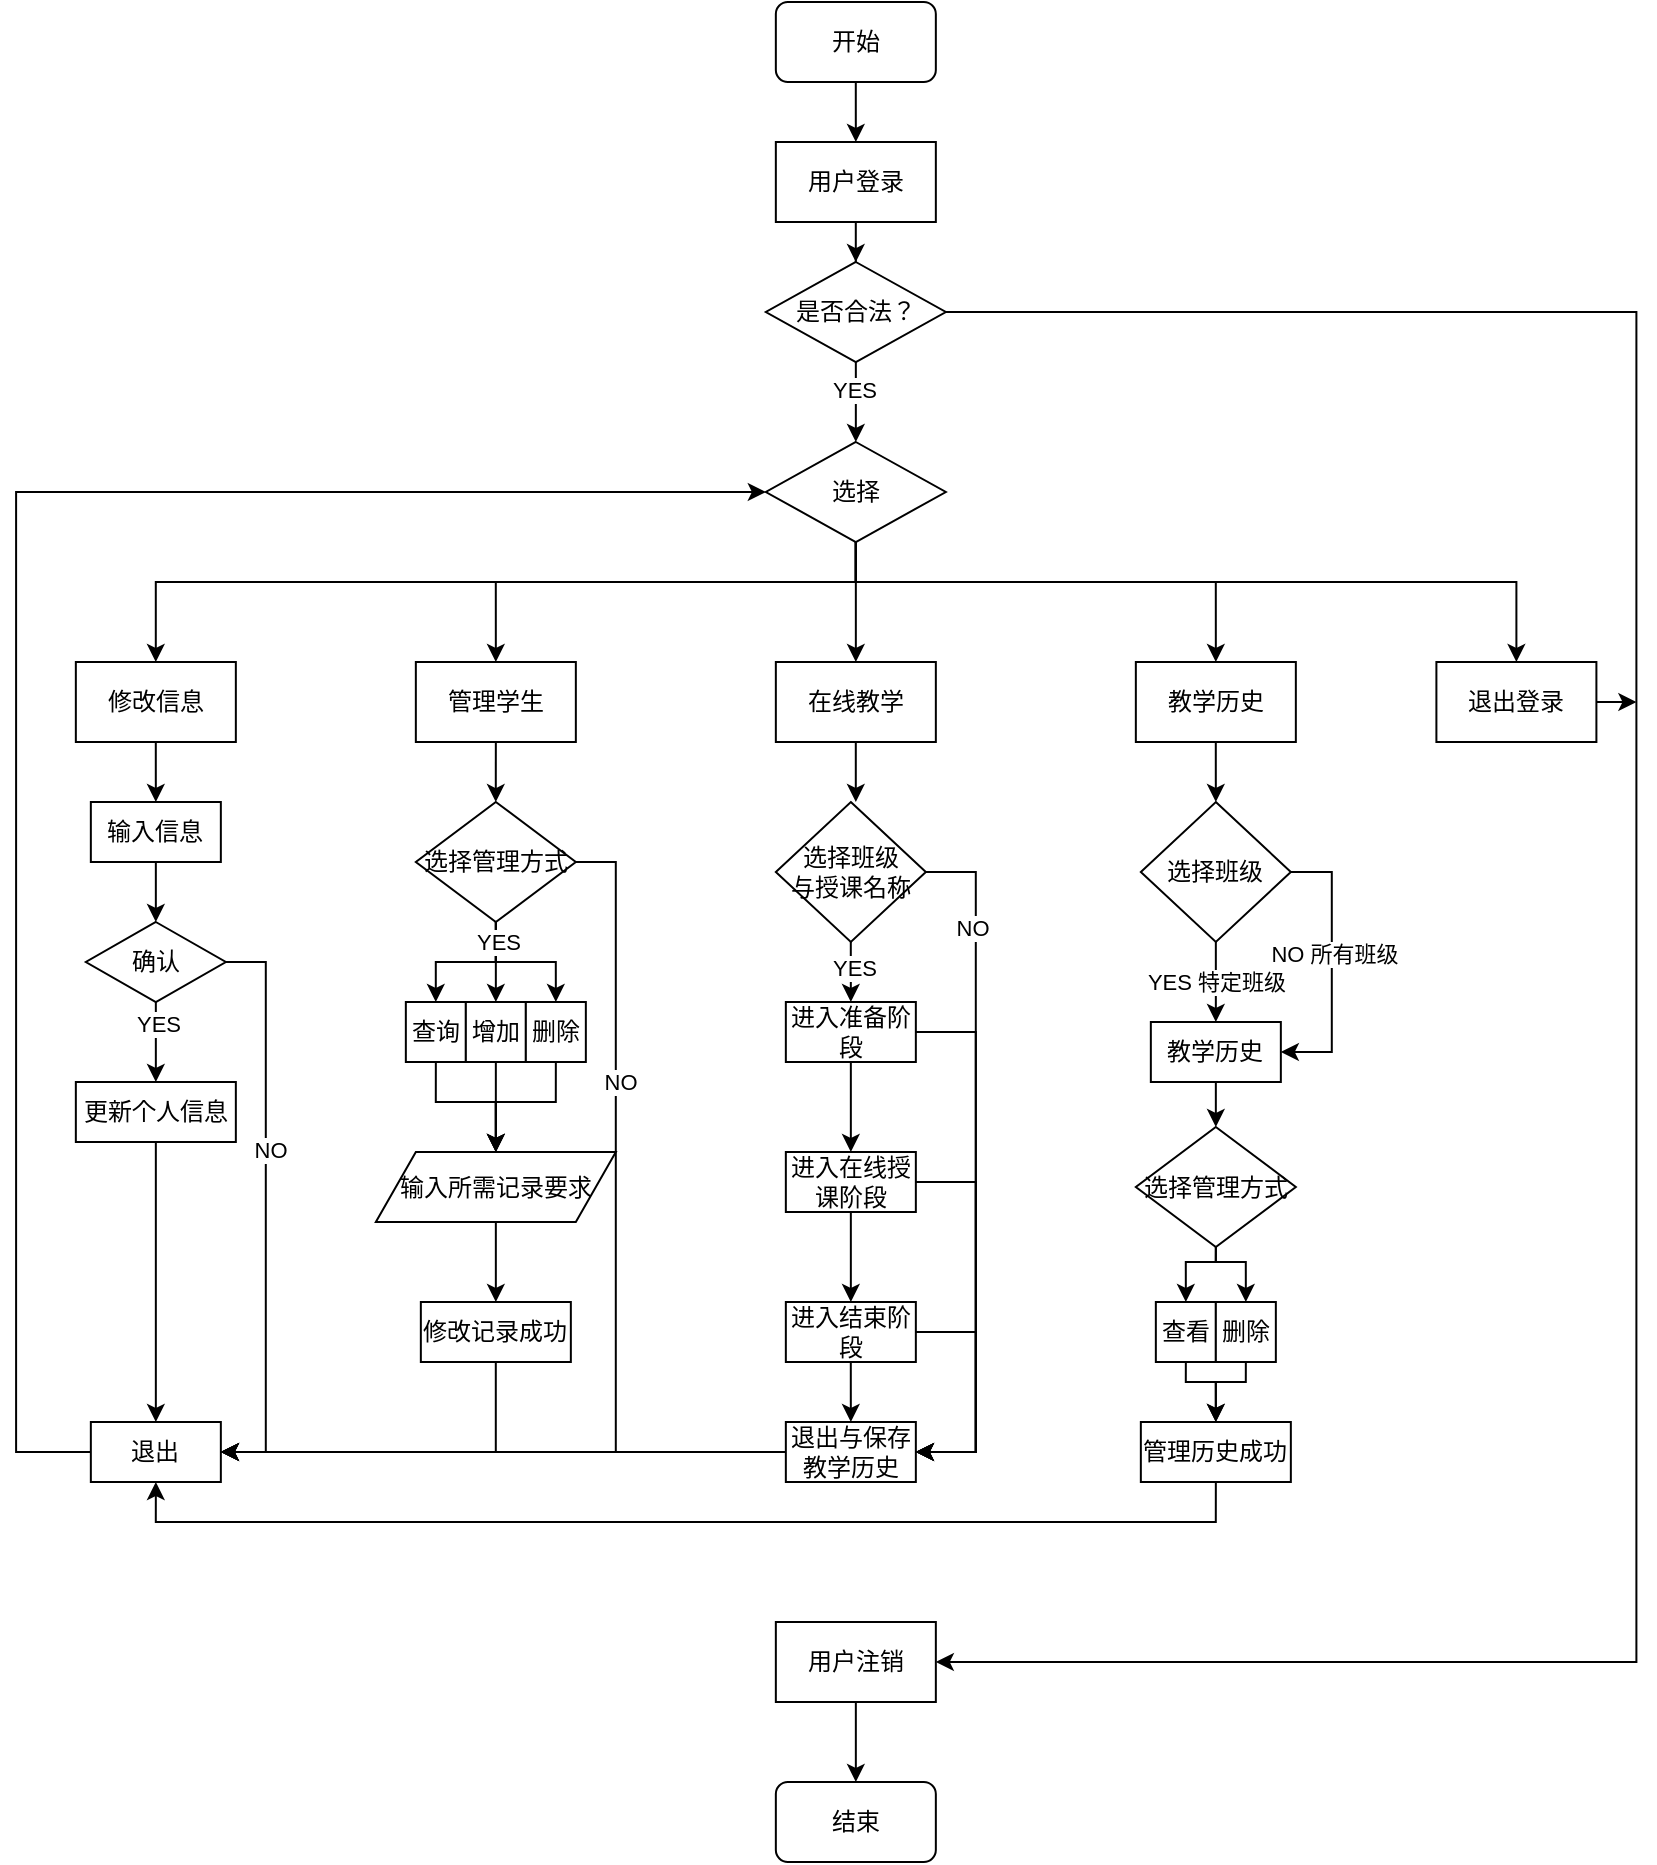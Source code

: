 <mxfile version="17.4.6" type="github">
  <diagram id="FC8rwYeyVndhtEH0XKV2" name="Page-1">
    <mxGraphModel dx="1266" dy="841" grid="1" gridSize="10" guides="1" tooltips="1" connect="1" arrows="1" fold="1" page="1" pageScale="1" pageWidth="827" pageHeight="1169" math="0" shadow="0">
      <root>
        <mxCell id="0" />
        <mxCell id="1" parent="0" />
        <mxCell id="85pWiXQKtu7gLdS7Zu_Z-138" style="edgeStyle=orthogonalEdgeStyle;rounded=0;orthogonalLoop=1;jettySize=auto;html=1;entryX=0.5;entryY=0;entryDx=0;entryDy=0;" edge="1" parent="1" source="85pWiXQKtu7gLdS7Zu_Z-2" target="85pWiXQKtu7gLdS7Zu_Z-4">
          <mxGeometry relative="1" as="geometry" />
        </mxCell>
        <mxCell id="85pWiXQKtu7gLdS7Zu_Z-2" value="开始" style="rounded=1;whiteSpace=wrap;html=1;" vertex="1" parent="1">
          <mxGeometry x="387.92" width="80" height="40" as="geometry" />
        </mxCell>
        <mxCell id="85pWiXQKtu7gLdS7Zu_Z-116" style="edgeStyle=orthogonalEdgeStyle;rounded=0;orthogonalLoop=1;jettySize=auto;html=1;" edge="1" parent="1" source="85pWiXQKtu7gLdS7Zu_Z-4" target="85pWiXQKtu7gLdS7Zu_Z-5">
          <mxGeometry relative="1" as="geometry" />
        </mxCell>
        <mxCell id="85pWiXQKtu7gLdS7Zu_Z-4" value="用户登录" style="rounded=0;whiteSpace=wrap;html=1;" vertex="1" parent="1">
          <mxGeometry x="387.92" y="70" width="80" height="40" as="geometry" />
        </mxCell>
        <mxCell id="85pWiXQKtu7gLdS7Zu_Z-117" style="edgeStyle=orthogonalEdgeStyle;rounded=0;orthogonalLoop=1;jettySize=auto;html=1;exitX=0.5;exitY=1;exitDx=0;exitDy=0;entryX=0.5;entryY=0;entryDx=0;entryDy=0;" edge="1" parent="1" source="85pWiXQKtu7gLdS7Zu_Z-5" target="85pWiXQKtu7gLdS7Zu_Z-6">
          <mxGeometry relative="1" as="geometry" />
        </mxCell>
        <mxCell id="85pWiXQKtu7gLdS7Zu_Z-119" value="YES" style="edgeLabel;html=1;align=center;verticalAlign=middle;resizable=0;points=[];" vertex="1" connectable="0" parent="85pWiXQKtu7gLdS7Zu_Z-117">
          <mxGeometry x="-0.471" y="-1" relative="1" as="geometry">
            <mxPoint y="3" as="offset" />
          </mxGeometry>
        </mxCell>
        <mxCell id="85pWiXQKtu7gLdS7Zu_Z-130" style="edgeStyle=orthogonalEdgeStyle;rounded=0;orthogonalLoop=1;jettySize=auto;html=1;entryX=1;entryY=0.5;entryDx=0;entryDy=0;exitX=1;exitY=0.5;exitDx=0;exitDy=0;" edge="1" parent="1" source="85pWiXQKtu7gLdS7Zu_Z-5" target="85pWiXQKtu7gLdS7Zu_Z-118">
          <mxGeometry relative="1" as="geometry">
            <Array as="points">
              <mxPoint x="818.2" y="155" />
              <mxPoint x="818.2" y="830" />
            </Array>
          </mxGeometry>
        </mxCell>
        <mxCell id="85pWiXQKtu7gLdS7Zu_Z-5" value="是否合法？" style="rhombus;whiteSpace=wrap;html=1;" vertex="1" parent="1">
          <mxGeometry x="382.92" y="130" width="90" height="50" as="geometry" />
        </mxCell>
        <mxCell id="85pWiXQKtu7gLdS7Zu_Z-121" style="edgeStyle=orthogonalEdgeStyle;rounded=0;orthogonalLoop=1;jettySize=auto;html=1;entryX=0.5;entryY=0;entryDx=0;entryDy=0;" edge="1" parent="1" source="85pWiXQKtu7gLdS7Zu_Z-6" target="85pWiXQKtu7gLdS7Zu_Z-11">
          <mxGeometry relative="1" as="geometry" />
        </mxCell>
        <mxCell id="85pWiXQKtu7gLdS7Zu_Z-122" style="edgeStyle=orthogonalEdgeStyle;rounded=0;orthogonalLoop=1;jettySize=auto;html=1;" edge="1" parent="1" source="85pWiXQKtu7gLdS7Zu_Z-6" target="85pWiXQKtu7gLdS7Zu_Z-7">
          <mxGeometry relative="1" as="geometry">
            <Array as="points">
              <mxPoint x="427.92" y="290" />
              <mxPoint x="77.92" y="290" />
            </Array>
          </mxGeometry>
        </mxCell>
        <mxCell id="85pWiXQKtu7gLdS7Zu_Z-123" style="edgeStyle=orthogonalEdgeStyle;rounded=0;orthogonalLoop=1;jettySize=auto;html=1;entryX=0.5;entryY=0;entryDx=0;entryDy=0;" edge="1" parent="1" source="85pWiXQKtu7gLdS7Zu_Z-6" target="85pWiXQKtu7gLdS7Zu_Z-10">
          <mxGeometry relative="1" as="geometry">
            <Array as="points">
              <mxPoint x="427.92" y="290" />
              <mxPoint x="247.92" y="290" />
            </Array>
          </mxGeometry>
        </mxCell>
        <mxCell id="85pWiXQKtu7gLdS7Zu_Z-124" style="edgeStyle=orthogonalEdgeStyle;rounded=0;orthogonalLoop=1;jettySize=auto;html=1;entryX=0.5;entryY=0;entryDx=0;entryDy=0;" edge="1" parent="1" source="85pWiXQKtu7gLdS7Zu_Z-6" target="85pWiXQKtu7gLdS7Zu_Z-12">
          <mxGeometry relative="1" as="geometry">
            <Array as="points">
              <mxPoint x="427.92" y="290" />
              <mxPoint x="607.92" y="290" />
            </Array>
          </mxGeometry>
        </mxCell>
        <mxCell id="85pWiXQKtu7gLdS7Zu_Z-136" style="edgeStyle=orthogonalEdgeStyle;rounded=0;orthogonalLoop=1;jettySize=auto;html=1;entryX=0.5;entryY=0;entryDx=0;entryDy=0;" edge="1" parent="1" source="85pWiXQKtu7gLdS7Zu_Z-6" target="85pWiXQKtu7gLdS7Zu_Z-120">
          <mxGeometry relative="1" as="geometry">
            <Array as="points">
              <mxPoint x="428.2" y="290" />
              <mxPoint x="758.2" y="290" />
            </Array>
          </mxGeometry>
        </mxCell>
        <mxCell id="85pWiXQKtu7gLdS7Zu_Z-6" value="选择" style="rhombus;whiteSpace=wrap;html=1;" vertex="1" parent="1">
          <mxGeometry x="382.92" y="220" width="90" height="50" as="geometry" />
        </mxCell>
        <mxCell id="85pWiXQKtu7gLdS7Zu_Z-23" style="edgeStyle=orthogonalEdgeStyle;rounded=0;orthogonalLoop=1;jettySize=auto;html=1;entryX=0.5;entryY=0;entryDx=0;entryDy=0;" edge="1" parent="1" source="85pWiXQKtu7gLdS7Zu_Z-7" target="85pWiXQKtu7gLdS7Zu_Z-19">
          <mxGeometry relative="1" as="geometry" />
        </mxCell>
        <mxCell id="85pWiXQKtu7gLdS7Zu_Z-7" value="修改信息" style="rounded=0;whiteSpace=wrap;html=1;" vertex="1" parent="1">
          <mxGeometry x="37.92" y="330" width="80" height="40" as="geometry" />
        </mxCell>
        <mxCell id="85pWiXQKtu7gLdS7Zu_Z-37" style="edgeStyle=orthogonalEdgeStyle;rounded=0;orthogonalLoop=1;jettySize=auto;html=1;exitX=0.5;exitY=1;exitDx=0;exitDy=0;" edge="1" parent="1" source="85pWiXQKtu7gLdS7Zu_Z-10" target="85pWiXQKtu7gLdS7Zu_Z-13">
          <mxGeometry relative="1" as="geometry" />
        </mxCell>
        <mxCell id="85pWiXQKtu7gLdS7Zu_Z-10" value="管理学生" style="rounded=0;whiteSpace=wrap;html=1;" vertex="1" parent="1">
          <mxGeometry x="207.92" y="330" width="80" height="40" as="geometry" />
        </mxCell>
        <mxCell id="85pWiXQKtu7gLdS7Zu_Z-60" style="edgeStyle=orthogonalEdgeStyle;rounded=0;orthogonalLoop=1;jettySize=auto;html=1;" edge="1" parent="1" source="85pWiXQKtu7gLdS7Zu_Z-11">
          <mxGeometry relative="1" as="geometry">
            <mxPoint x="427.92" y="400" as="targetPoint" />
          </mxGeometry>
        </mxCell>
        <mxCell id="85pWiXQKtu7gLdS7Zu_Z-11" value="在线教学" style="rounded=0;whiteSpace=wrap;html=1;" vertex="1" parent="1">
          <mxGeometry x="387.92" y="330" width="80" height="40" as="geometry" />
        </mxCell>
        <mxCell id="85pWiXQKtu7gLdS7Zu_Z-99" style="edgeStyle=orthogonalEdgeStyle;rounded=0;orthogonalLoop=1;jettySize=auto;html=1;entryX=0.5;entryY=0;entryDx=0;entryDy=0;" edge="1" parent="1" source="85pWiXQKtu7gLdS7Zu_Z-12" target="85pWiXQKtu7gLdS7Zu_Z-86">
          <mxGeometry relative="1" as="geometry" />
        </mxCell>
        <mxCell id="85pWiXQKtu7gLdS7Zu_Z-12" value="教学历史" style="rounded=0;whiteSpace=wrap;html=1;" vertex="1" parent="1">
          <mxGeometry x="567.92" y="330" width="80" height="40" as="geometry" />
        </mxCell>
        <mxCell id="85pWiXQKtu7gLdS7Zu_Z-38" style="edgeStyle=orthogonalEdgeStyle;rounded=0;orthogonalLoop=1;jettySize=auto;html=1;exitX=0.5;exitY=1;exitDx=0;exitDy=0;" edge="1" parent="1" source="85pWiXQKtu7gLdS7Zu_Z-13" target="85pWiXQKtu7gLdS7Zu_Z-14">
          <mxGeometry relative="1" as="geometry" />
        </mxCell>
        <mxCell id="85pWiXQKtu7gLdS7Zu_Z-39" style="edgeStyle=orthogonalEdgeStyle;rounded=0;orthogonalLoop=1;jettySize=auto;html=1;exitX=0.5;exitY=1;exitDx=0;exitDy=0;entryX=0.5;entryY=0;entryDx=0;entryDy=0;" edge="1" parent="1" source="85pWiXQKtu7gLdS7Zu_Z-13" target="85pWiXQKtu7gLdS7Zu_Z-16">
          <mxGeometry relative="1" as="geometry" />
        </mxCell>
        <mxCell id="85pWiXQKtu7gLdS7Zu_Z-40" style="edgeStyle=orthogonalEdgeStyle;rounded=0;orthogonalLoop=1;jettySize=auto;html=1;exitX=0.5;exitY=1;exitDx=0;exitDy=0;entryX=0.5;entryY=0;entryDx=0;entryDy=0;" edge="1" parent="1" source="85pWiXQKtu7gLdS7Zu_Z-13" target="85pWiXQKtu7gLdS7Zu_Z-17">
          <mxGeometry relative="1" as="geometry" />
        </mxCell>
        <mxCell id="85pWiXQKtu7gLdS7Zu_Z-48" value="YES" style="edgeLabel;html=1;align=center;verticalAlign=middle;resizable=0;points=[];" vertex="1" connectable="0" parent="85pWiXQKtu7gLdS7Zu_Z-40">
          <mxGeometry x="-0.714" y="1" relative="1" as="geometry">
            <mxPoint as="offset" />
          </mxGeometry>
        </mxCell>
        <mxCell id="85pWiXQKtu7gLdS7Zu_Z-55" style="edgeStyle=orthogonalEdgeStyle;rounded=0;orthogonalLoop=1;jettySize=auto;html=1;exitX=1;exitY=0.5;exitDx=0;exitDy=0;entryX=1;entryY=0.5;entryDx=0;entryDy=0;" edge="1" parent="1" source="85pWiXQKtu7gLdS7Zu_Z-13" target="85pWiXQKtu7gLdS7Zu_Z-31">
          <mxGeometry relative="1" as="geometry">
            <Array as="points">
              <mxPoint x="307.92" y="430" />
              <mxPoint x="307.92" y="725" />
            </Array>
          </mxGeometry>
        </mxCell>
        <mxCell id="85pWiXQKtu7gLdS7Zu_Z-56" value="NO" style="edgeLabel;html=1;align=center;verticalAlign=middle;resizable=0;points=[];" vertex="1" connectable="0" parent="85pWiXQKtu7gLdS7Zu_Z-55">
          <mxGeometry x="-0.493" y="2" relative="1" as="geometry">
            <mxPoint as="offset" />
          </mxGeometry>
        </mxCell>
        <mxCell id="85pWiXQKtu7gLdS7Zu_Z-13" value="选择管理方式" style="rhombus;whiteSpace=wrap;html=1;" vertex="1" parent="1">
          <mxGeometry x="207.92" y="400" width="80" height="60" as="geometry" />
        </mxCell>
        <mxCell id="85pWiXQKtu7gLdS7Zu_Z-41" style="edgeStyle=orthogonalEdgeStyle;rounded=0;orthogonalLoop=1;jettySize=auto;html=1;exitX=0.5;exitY=1;exitDx=0;exitDy=0;entryX=0.5;entryY=0;entryDx=0;entryDy=0;" edge="1" parent="1" source="85pWiXQKtu7gLdS7Zu_Z-14" target="85pWiXQKtu7gLdS7Zu_Z-35">
          <mxGeometry relative="1" as="geometry">
            <Array as="points">
              <mxPoint x="217.92" y="550" />
              <mxPoint x="247.92" y="550" />
            </Array>
          </mxGeometry>
        </mxCell>
        <mxCell id="85pWiXQKtu7gLdS7Zu_Z-14" value="查询" style="rounded=0;whiteSpace=wrap;html=1;" vertex="1" parent="1">
          <mxGeometry x="202.92" y="500" width="30" height="30" as="geometry" />
        </mxCell>
        <mxCell id="85pWiXQKtu7gLdS7Zu_Z-42" style="edgeStyle=orthogonalEdgeStyle;rounded=0;orthogonalLoop=1;jettySize=auto;html=1;exitX=0.5;exitY=1;exitDx=0;exitDy=0;entryX=0.5;entryY=0;entryDx=0;entryDy=0;" edge="1" parent="1" source="85pWiXQKtu7gLdS7Zu_Z-16" target="85pWiXQKtu7gLdS7Zu_Z-35">
          <mxGeometry relative="1" as="geometry" />
        </mxCell>
        <mxCell id="85pWiXQKtu7gLdS7Zu_Z-16" value="增加" style="rounded=0;whiteSpace=wrap;html=1;" vertex="1" parent="1">
          <mxGeometry x="232.92" y="500" width="30" height="30" as="geometry" />
        </mxCell>
        <mxCell id="85pWiXQKtu7gLdS7Zu_Z-43" style="edgeStyle=orthogonalEdgeStyle;rounded=0;orthogonalLoop=1;jettySize=auto;html=1;exitX=0.5;exitY=1;exitDx=0;exitDy=0;entryX=0.5;entryY=0;entryDx=0;entryDy=0;" edge="1" parent="1" source="85pWiXQKtu7gLdS7Zu_Z-17" target="85pWiXQKtu7gLdS7Zu_Z-35">
          <mxGeometry relative="1" as="geometry">
            <Array as="points">
              <mxPoint x="277.92" y="550" />
              <mxPoint x="247.92" y="550" />
            </Array>
          </mxGeometry>
        </mxCell>
        <mxCell id="85pWiXQKtu7gLdS7Zu_Z-17" value="删除" style="rounded=0;whiteSpace=wrap;html=1;" vertex="1" parent="1">
          <mxGeometry x="262.92" y="500" width="30" height="30" as="geometry" />
        </mxCell>
        <mxCell id="85pWiXQKtu7gLdS7Zu_Z-24" style="edgeStyle=orthogonalEdgeStyle;rounded=0;orthogonalLoop=1;jettySize=auto;html=1;exitX=0.5;exitY=1;exitDx=0;exitDy=0;entryX=0.5;entryY=0;entryDx=0;entryDy=0;" edge="1" parent="1" source="85pWiXQKtu7gLdS7Zu_Z-19" target="85pWiXQKtu7gLdS7Zu_Z-21">
          <mxGeometry relative="1" as="geometry" />
        </mxCell>
        <mxCell id="85pWiXQKtu7gLdS7Zu_Z-19" value="输入信息" style="rounded=0;whiteSpace=wrap;html=1;" vertex="1" parent="1">
          <mxGeometry x="45.42" y="400" width="65" height="30" as="geometry" />
        </mxCell>
        <mxCell id="85pWiXQKtu7gLdS7Zu_Z-25" style="edgeStyle=orthogonalEdgeStyle;rounded=0;orthogonalLoop=1;jettySize=auto;html=1;exitX=0.5;exitY=1;exitDx=0;exitDy=0;" edge="1" parent="1" source="85pWiXQKtu7gLdS7Zu_Z-21" target="85pWiXQKtu7gLdS7Zu_Z-22">
          <mxGeometry relative="1" as="geometry" />
        </mxCell>
        <mxCell id="85pWiXQKtu7gLdS7Zu_Z-27" value="YES" style="edgeLabel;html=1;align=center;verticalAlign=middle;resizable=0;points=[];" vertex="1" connectable="0" parent="85pWiXQKtu7gLdS7Zu_Z-25">
          <mxGeometry x="-0.45" y="1" relative="1" as="geometry">
            <mxPoint as="offset" />
          </mxGeometry>
        </mxCell>
        <mxCell id="85pWiXQKtu7gLdS7Zu_Z-32" style="edgeStyle=orthogonalEdgeStyle;rounded=0;orthogonalLoop=1;jettySize=auto;html=1;exitX=1;exitY=0.5;exitDx=0;exitDy=0;entryX=1;entryY=0.5;entryDx=0;entryDy=0;" edge="1" parent="1" source="85pWiXQKtu7gLdS7Zu_Z-21" target="85pWiXQKtu7gLdS7Zu_Z-31">
          <mxGeometry relative="1" as="geometry" />
        </mxCell>
        <mxCell id="85pWiXQKtu7gLdS7Zu_Z-33" value="NO" style="edgeLabel;html=1;align=center;verticalAlign=middle;resizable=0;points=[];" vertex="1" connectable="0" parent="85pWiXQKtu7gLdS7Zu_Z-32">
          <mxGeometry x="-0.21" y="2" relative="1" as="geometry">
            <mxPoint as="offset" />
          </mxGeometry>
        </mxCell>
        <mxCell id="85pWiXQKtu7gLdS7Zu_Z-21" value="确认" style="rhombus;whiteSpace=wrap;html=1;" vertex="1" parent="1">
          <mxGeometry x="42.92" y="460" width="70" height="40" as="geometry" />
        </mxCell>
        <mxCell id="85pWiXQKtu7gLdS7Zu_Z-52" style="edgeStyle=orthogonalEdgeStyle;rounded=0;orthogonalLoop=1;jettySize=auto;html=1;entryX=0.5;entryY=0;entryDx=0;entryDy=0;" edge="1" parent="1" source="85pWiXQKtu7gLdS7Zu_Z-22" target="85pWiXQKtu7gLdS7Zu_Z-31">
          <mxGeometry relative="1" as="geometry" />
        </mxCell>
        <mxCell id="85pWiXQKtu7gLdS7Zu_Z-22" value="更新个人信息" style="rounded=0;whiteSpace=wrap;html=1;" vertex="1" parent="1">
          <mxGeometry x="37.92" y="540" width="80" height="30" as="geometry" />
        </mxCell>
        <mxCell id="85pWiXQKtu7gLdS7Zu_Z-126" style="edgeStyle=orthogonalEdgeStyle;rounded=0;orthogonalLoop=1;jettySize=auto;html=1;entryX=0;entryY=0.5;entryDx=0;entryDy=0;" edge="1" parent="1" source="85pWiXQKtu7gLdS7Zu_Z-31" target="85pWiXQKtu7gLdS7Zu_Z-6">
          <mxGeometry relative="1" as="geometry">
            <Array as="points">
              <mxPoint x="8.06" y="725" />
              <mxPoint x="8.06" y="245" />
            </Array>
          </mxGeometry>
        </mxCell>
        <mxCell id="85pWiXQKtu7gLdS7Zu_Z-31" value="退出" style="rounded=0;whiteSpace=wrap;html=1;" vertex="1" parent="1">
          <mxGeometry x="45.42" y="710" width="65" height="30" as="geometry" />
        </mxCell>
        <mxCell id="85pWiXQKtu7gLdS7Zu_Z-45" style="edgeStyle=orthogonalEdgeStyle;rounded=0;orthogonalLoop=1;jettySize=auto;html=1;entryX=0.5;entryY=0;entryDx=0;entryDy=0;" edge="1" parent="1" source="85pWiXQKtu7gLdS7Zu_Z-35" target="85pWiXQKtu7gLdS7Zu_Z-44">
          <mxGeometry relative="1" as="geometry" />
        </mxCell>
        <mxCell id="85pWiXQKtu7gLdS7Zu_Z-35" value="输入所需记录要求" style="shape=parallelogram;perimeter=parallelogramPerimeter;whiteSpace=wrap;html=1;fixedSize=1;" vertex="1" parent="1">
          <mxGeometry x="187.92" y="575" width="120" height="35" as="geometry" />
        </mxCell>
        <mxCell id="85pWiXQKtu7gLdS7Zu_Z-54" style="edgeStyle=orthogonalEdgeStyle;rounded=0;orthogonalLoop=1;jettySize=auto;html=1;entryX=1;entryY=0.5;entryDx=0;entryDy=0;" edge="1" parent="1" source="85pWiXQKtu7gLdS7Zu_Z-44" target="85pWiXQKtu7gLdS7Zu_Z-31">
          <mxGeometry relative="1" as="geometry">
            <Array as="points">
              <mxPoint x="247.92" y="725" />
            </Array>
          </mxGeometry>
        </mxCell>
        <mxCell id="85pWiXQKtu7gLdS7Zu_Z-44" value="修改记录成功" style="rounded=0;whiteSpace=wrap;html=1;" vertex="1" parent="1">
          <mxGeometry x="210.42" y="650" width="75" height="30" as="geometry" />
        </mxCell>
        <mxCell id="85pWiXQKtu7gLdS7Zu_Z-76" style="edgeStyle=orthogonalEdgeStyle;rounded=0;orthogonalLoop=1;jettySize=auto;html=1;entryX=0.5;entryY=0;entryDx=0;entryDy=0;" edge="1" parent="1" source="85pWiXQKtu7gLdS7Zu_Z-61" target="85pWiXQKtu7gLdS7Zu_Z-62">
          <mxGeometry relative="1" as="geometry" />
        </mxCell>
        <mxCell id="85pWiXQKtu7gLdS7Zu_Z-77" style="edgeStyle=orthogonalEdgeStyle;rounded=0;orthogonalLoop=1;jettySize=auto;html=1;entryX=1;entryY=0.5;entryDx=0;entryDy=0;" edge="1" parent="1" source="85pWiXQKtu7gLdS7Zu_Z-61" target="85pWiXQKtu7gLdS7Zu_Z-69">
          <mxGeometry relative="1" as="geometry">
            <Array as="points">
              <mxPoint x="487.92" y="515" />
              <mxPoint x="487.92" y="725" />
            </Array>
          </mxGeometry>
        </mxCell>
        <mxCell id="85pWiXQKtu7gLdS7Zu_Z-61" value="进入准备阶段" style="rounded=0;whiteSpace=wrap;html=1;" vertex="1" parent="1">
          <mxGeometry x="392.92" y="500" width="65" height="30" as="geometry" />
        </mxCell>
        <mxCell id="85pWiXQKtu7gLdS7Zu_Z-78" style="edgeStyle=orthogonalEdgeStyle;rounded=0;orthogonalLoop=1;jettySize=auto;html=1;entryX=0.5;entryY=0;entryDx=0;entryDy=0;" edge="1" parent="1" source="85pWiXQKtu7gLdS7Zu_Z-62" target="85pWiXQKtu7gLdS7Zu_Z-68">
          <mxGeometry relative="1" as="geometry" />
        </mxCell>
        <mxCell id="85pWiXQKtu7gLdS7Zu_Z-79" style="edgeStyle=orthogonalEdgeStyle;rounded=0;orthogonalLoop=1;jettySize=auto;html=1;entryX=1;entryY=0.5;entryDx=0;entryDy=0;" edge="1" parent="1" source="85pWiXQKtu7gLdS7Zu_Z-62" target="85pWiXQKtu7gLdS7Zu_Z-69">
          <mxGeometry relative="1" as="geometry">
            <Array as="points">
              <mxPoint x="487.92" y="590" />
              <mxPoint x="487.92" y="725" />
            </Array>
          </mxGeometry>
        </mxCell>
        <mxCell id="85pWiXQKtu7gLdS7Zu_Z-62" value="进入在线授课阶段" style="rounded=0;whiteSpace=wrap;html=1;" vertex="1" parent="1">
          <mxGeometry x="392.92" y="575" width="65" height="30" as="geometry" />
        </mxCell>
        <mxCell id="85pWiXQKtu7gLdS7Zu_Z-80" style="edgeStyle=orthogonalEdgeStyle;rounded=0;orthogonalLoop=1;jettySize=auto;html=1;entryX=0.5;entryY=0;entryDx=0;entryDy=0;" edge="1" parent="1" source="85pWiXQKtu7gLdS7Zu_Z-68" target="85pWiXQKtu7gLdS7Zu_Z-69">
          <mxGeometry relative="1" as="geometry" />
        </mxCell>
        <mxCell id="85pWiXQKtu7gLdS7Zu_Z-81" style="edgeStyle=orthogonalEdgeStyle;rounded=0;orthogonalLoop=1;jettySize=auto;html=1;entryX=1;entryY=0.5;entryDx=0;entryDy=0;" edge="1" parent="1" source="85pWiXQKtu7gLdS7Zu_Z-68" target="85pWiXQKtu7gLdS7Zu_Z-69">
          <mxGeometry relative="1" as="geometry">
            <Array as="points">
              <mxPoint x="487.92" y="665" />
              <mxPoint x="487.92" y="725" />
            </Array>
          </mxGeometry>
        </mxCell>
        <mxCell id="85pWiXQKtu7gLdS7Zu_Z-68" value="进入结束阶段" style="rounded=0;whiteSpace=wrap;html=1;" vertex="1" parent="1">
          <mxGeometry x="392.92" y="650" width="65" height="30" as="geometry" />
        </mxCell>
        <mxCell id="85pWiXQKtu7gLdS7Zu_Z-84" style="edgeStyle=orthogonalEdgeStyle;rounded=0;orthogonalLoop=1;jettySize=auto;html=1;entryX=1;entryY=0.5;entryDx=0;entryDy=0;" edge="1" parent="1" source="85pWiXQKtu7gLdS7Zu_Z-69" target="85pWiXQKtu7gLdS7Zu_Z-31">
          <mxGeometry relative="1" as="geometry" />
        </mxCell>
        <mxCell id="85pWiXQKtu7gLdS7Zu_Z-69" value="退出与保存教学历史" style="rounded=0;whiteSpace=wrap;html=1;" vertex="1" parent="1">
          <mxGeometry x="392.92" y="710" width="65" height="30" as="geometry" />
        </mxCell>
        <mxCell id="85pWiXQKtu7gLdS7Zu_Z-73" style="edgeStyle=orthogonalEdgeStyle;rounded=0;orthogonalLoop=1;jettySize=auto;html=1;entryX=0.5;entryY=0;entryDx=0;entryDy=0;" edge="1" parent="1" source="85pWiXQKtu7gLdS7Zu_Z-71" target="85pWiXQKtu7gLdS7Zu_Z-61">
          <mxGeometry relative="1" as="geometry" />
        </mxCell>
        <mxCell id="85pWiXQKtu7gLdS7Zu_Z-74" value="YES" style="edgeLabel;html=1;align=center;verticalAlign=middle;resizable=0;points=[];" vertex="1" connectable="0" parent="85pWiXQKtu7gLdS7Zu_Z-73">
          <mxGeometry x="0.32" y="1" relative="1" as="geometry">
            <mxPoint as="offset" />
          </mxGeometry>
        </mxCell>
        <mxCell id="85pWiXQKtu7gLdS7Zu_Z-82" style="edgeStyle=orthogonalEdgeStyle;rounded=0;orthogonalLoop=1;jettySize=auto;html=1;entryX=1;entryY=0.5;entryDx=0;entryDy=0;" edge="1" parent="1" source="85pWiXQKtu7gLdS7Zu_Z-71" target="85pWiXQKtu7gLdS7Zu_Z-69">
          <mxGeometry relative="1" as="geometry">
            <Array as="points">
              <mxPoint x="487.92" y="435" />
              <mxPoint x="487.92" y="725" />
            </Array>
          </mxGeometry>
        </mxCell>
        <mxCell id="85pWiXQKtu7gLdS7Zu_Z-83" value="NO" style="edgeLabel;html=1;align=center;verticalAlign=middle;resizable=0;points=[];" vertex="1" connectable="0" parent="85pWiXQKtu7gLdS7Zu_Z-82">
          <mxGeometry x="-0.692" y="-2" relative="1" as="geometry">
            <mxPoint as="offset" />
          </mxGeometry>
        </mxCell>
        <mxCell id="85pWiXQKtu7gLdS7Zu_Z-71" value="选择班级&lt;br&gt;与授课名称" style="rhombus;whiteSpace=wrap;html=1;" vertex="1" parent="1">
          <mxGeometry x="387.92" y="400" width="75" height="70" as="geometry" />
        </mxCell>
        <mxCell id="85pWiXQKtu7gLdS7Zu_Z-91" style="edgeStyle=orthogonalEdgeStyle;rounded=0;orthogonalLoop=1;jettySize=auto;html=1;entryX=0.5;entryY=0;entryDx=0;entryDy=0;" edge="1" parent="1" source="85pWiXQKtu7gLdS7Zu_Z-86" target="85pWiXQKtu7gLdS7Zu_Z-88">
          <mxGeometry relative="1" as="geometry" />
        </mxCell>
        <mxCell id="85pWiXQKtu7gLdS7Zu_Z-92" value="YES 特定班级" style="edgeLabel;html=1;align=center;verticalAlign=middle;resizable=0;points=[];" vertex="1" connectable="0" parent="85pWiXQKtu7gLdS7Zu_Z-91">
          <mxGeometry x="0.54" y="3" relative="1" as="geometry">
            <mxPoint x="-3" y="-11" as="offset" />
          </mxGeometry>
        </mxCell>
        <mxCell id="85pWiXQKtu7gLdS7Zu_Z-94" style="edgeStyle=orthogonalEdgeStyle;rounded=0;orthogonalLoop=1;jettySize=auto;html=1;entryX=1;entryY=0.5;entryDx=0;entryDy=0;" edge="1" parent="1" source="85pWiXQKtu7gLdS7Zu_Z-86" target="85pWiXQKtu7gLdS7Zu_Z-88">
          <mxGeometry relative="1" as="geometry">
            <Array as="points">
              <mxPoint x="665.92" y="435" />
              <mxPoint x="665.92" y="525" />
            </Array>
          </mxGeometry>
        </mxCell>
        <mxCell id="85pWiXQKtu7gLdS7Zu_Z-95" value="NO 所有班级" style="edgeLabel;html=1;align=center;verticalAlign=middle;resizable=0;points=[];" vertex="1" connectable="0" parent="85pWiXQKtu7gLdS7Zu_Z-94">
          <mxGeometry x="-0.11" y="1" relative="1" as="geometry">
            <mxPoint y="1" as="offset" />
          </mxGeometry>
        </mxCell>
        <mxCell id="85pWiXQKtu7gLdS7Zu_Z-86" value="选择班级" style="rhombus;whiteSpace=wrap;html=1;" vertex="1" parent="1">
          <mxGeometry x="570.42" y="400" width="75" height="70" as="geometry" />
        </mxCell>
        <mxCell id="85pWiXQKtu7gLdS7Zu_Z-100" style="edgeStyle=orthogonalEdgeStyle;rounded=0;orthogonalLoop=1;jettySize=auto;html=1;exitX=0.5;exitY=1;exitDx=0;exitDy=0;entryX=0.5;entryY=0;entryDx=0;entryDy=0;" edge="1" parent="1" source="85pWiXQKtu7gLdS7Zu_Z-88" target="85pWiXQKtu7gLdS7Zu_Z-89">
          <mxGeometry relative="1" as="geometry" />
        </mxCell>
        <mxCell id="85pWiXQKtu7gLdS7Zu_Z-88" value="教学历史" style="rounded=0;whiteSpace=wrap;html=1;" vertex="1" parent="1">
          <mxGeometry x="575.42" y="510" width="65" height="30" as="geometry" />
        </mxCell>
        <mxCell id="85pWiXQKtu7gLdS7Zu_Z-101" style="edgeStyle=orthogonalEdgeStyle;rounded=0;orthogonalLoop=1;jettySize=auto;html=1;exitX=0.5;exitY=1;exitDx=0;exitDy=0;entryX=0.5;entryY=0;entryDx=0;entryDy=0;" edge="1" parent="1" source="85pWiXQKtu7gLdS7Zu_Z-89" target="85pWiXQKtu7gLdS7Zu_Z-96">
          <mxGeometry relative="1" as="geometry">
            <Array as="points">
              <mxPoint x="607.92" y="630" />
              <mxPoint x="592.92" y="630" />
            </Array>
          </mxGeometry>
        </mxCell>
        <mxCell id="85pWiXQKtu7gLdS7Zu_Z-102" style="edgeStyle=orthogonalEdgeStyle;rounded=0;orthogonalLoop=1;jettySize=auto;html=1;exitX=0.5;exitY=1;exitDx=0;exitDy=0;entryX=0.5;entryY=0;entryDx=0;entryDy=0;" edge="1" parent="1" source="85pWiXQKtu7gLdS7Zu_Z-89" target="85pWiXQKtu7gLdS7Zu_Z-97">
          <mxGeometry relative="1" as="geometry">
            <Array as="points">
              <mxPoint x="607.92" y="630" />
              <mxPoint x="622.92" y="630" />
            </Array>
          </mxGeometry>
        </mxCell>
        <mxCell id="85pWiXQKtu7gLdS7Zu_Z-89" value="选择管理方式" style="rhombus;whiteSpace=wrap;html=1;" vertex="1" parent="1">
          <mxGeometry x="567.92" y="562.5" width="80" height="60" as="geometry" />
        </mxCell>
        <mxCell id="85pWiXQKtu7gLdS7Zu_Z-108" style="edgeStyle=orthogonalEdgeStyle;rounded=0;orthogonalLoop=1;jettySize=auto;html=1;exitX=0.5;exitY=1;exitDx=0;exitDy=0;entryX=0.5;entryY=0;entryDx=0;entryDy=0;" edge="1" parent="1" source="85pWiXQKtu7gLdS7Zu_Z-96" target="85pWiXQKtu7gLdS7Zu_Z-98">
          <mxGeometry relative="1" as="geometry">
            <Array as="points">
              <mxPoint x="592.92" y="690" />
              <mxPoint x="607.92" y="690" />
            </Array>
          </mxGeometry>
        </mxCell>
        <mxCell id="85pWiXQKtu7gLdS7Zu_Z-96" value="查看" style="rounded=0;whiteSpace=wrap;html=1;" vertex="1" parent="1">
          <mxGeometry x="577.92" y="650" width="30" height="30" as="geometry" />
        </mxCell>
        <mxCell id="85pWiXQKtu7gLdS7Zu_Z-109" style="edgeStyle=orthogonalEdgeStyle;rounded=0;orthogonalLoop=1;jettySize=auto;html=1;exitX=0.5;exitY=1;exitDx=0;exitDy=0;entryX=0.5;entryY=0;entryDx=0;entryDy=0;" edge="1" parent="1" source="85pWiXQKtu7gLdS7Zu_Z-97" target="85pWiXQKtu7gLdS7Zu_Z-98">
          <mxGeometry relative="1" as="geometry">
            <Array as="points">
              <mxPoint x="622.92" y="690" />
              <mxPoint x="607.92" y="690" />
            </Array>
          </mxGeometry>
        </mxCell>
        <mxCell id="85pWiXQKtu7gLdS7Zu_Z-97" value="删除" style="rounded=0;whiteSpace=wrap;html=1;" vertex="1" parent="1">
          <mxGeometry x="607.92" y="650" width="30" height="30" as="geometry" />
        </mxCell>
        <mxCell id="85pWiXQKtu7gLdS7Zu_Z-114" style="edgeStyle=orthogonalEdgeStyle;rounded=0;orthogonalLoop=1;jettySize=auto;html=1;exitX=0.5;exitY=1;exitDx=0;exitDy=0;entryX=0.5;entryY=1;entryDx=0;entryDy=0;" edge="1" parent="1" source="85pWiXQKtu7gLdS7Zu_Z-98" target="85pWiXQKtu7gLdS7Zu_Z-31">
          <mxGeometry relative="1" as="geometry" />
        </mxCell>
        <mxCell id="85pWiXQKtu7gLdS7Zu_Z-98" value="管理历史成功" style="rounded=0;whiteSpace=wrap;html=1;" vertex="1" parent="1">
          <mxGeometry x="570.42" y="710" width="75" height="30" as="geometry" />
        </mxCell>
        <mxCell id="85pWiXQKtu7gLdS7Zu_Z-139" style="edgeStyle=orthogonalEdgeStyle;rounded=0;orthogonalLoop=1;jettySize=auto;html=1;entryX=0.5;entryY=0;entryDx=0;entryDy=0;" edge="1" parent="1" source="85pWiXQKtu7gLdS7Zu_Z-118" target="85pWiXQKtu7gLdS7Zu_Z-135">
          <mxGeometry relative="1" as="geometry" />
        </mxCell>
        <mxCell id="85pWiXQKtu7gLdS7Zu_Z-118" value="用户注销" style="rounded=0;whiteSpace=wrap;html=1;" vertex="1" parent="1">
          <mxGeometry x="387.92" y="810" width="80" height="40" as="geometry" />
        </mxCell>
        <mxCell id="85pWiXQKtu7gLdS7Zu_Z-137" style="edgeStyle=orthogonalEdgeStyle;rounded=0;orthogonalLoop=1;jettySize=auto;html=1;" edge="1" parent="1" source="85pWiXQKtu7gLdS7Zu_Z-120">
          <mxGeometry relative="1" as="geometry">
            <mxPoint x="818.2" y="350" as="targetPoint" />
          </mxGeometry>
        </mxCell>
        <mxCell id="85pWiXQKtu7gLdS7Zu_Z-120" value="退出登录" style="rounded=0;whiteSpace=wrap;html=1;" vertex="1" parent="1">
          <mxGeometry x="718.2" y="330" width="80" height="40" as="geometry" />
        </mxCell>
        <mxCell id="85pWiXQKtu7gLdS7Zu_Z-135" value="结束" style="rounded=1;whiteSpace=wrap;html=1;" vertex="1" parent="1">
          <mxGeometry x="387.92" y="890" width="80" height="40" as="geometry" />
        </mxCell>
      </root>
    </mxGraphModel>
  </diagram>
</mxfile>
